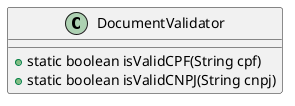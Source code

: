 @startuml DocumentValidator
class DocumentValidator {
    + static boolean isValidCPF(String cpf)
    + static boolean isValidCNPJ(String cnpj)
}
@enduml
